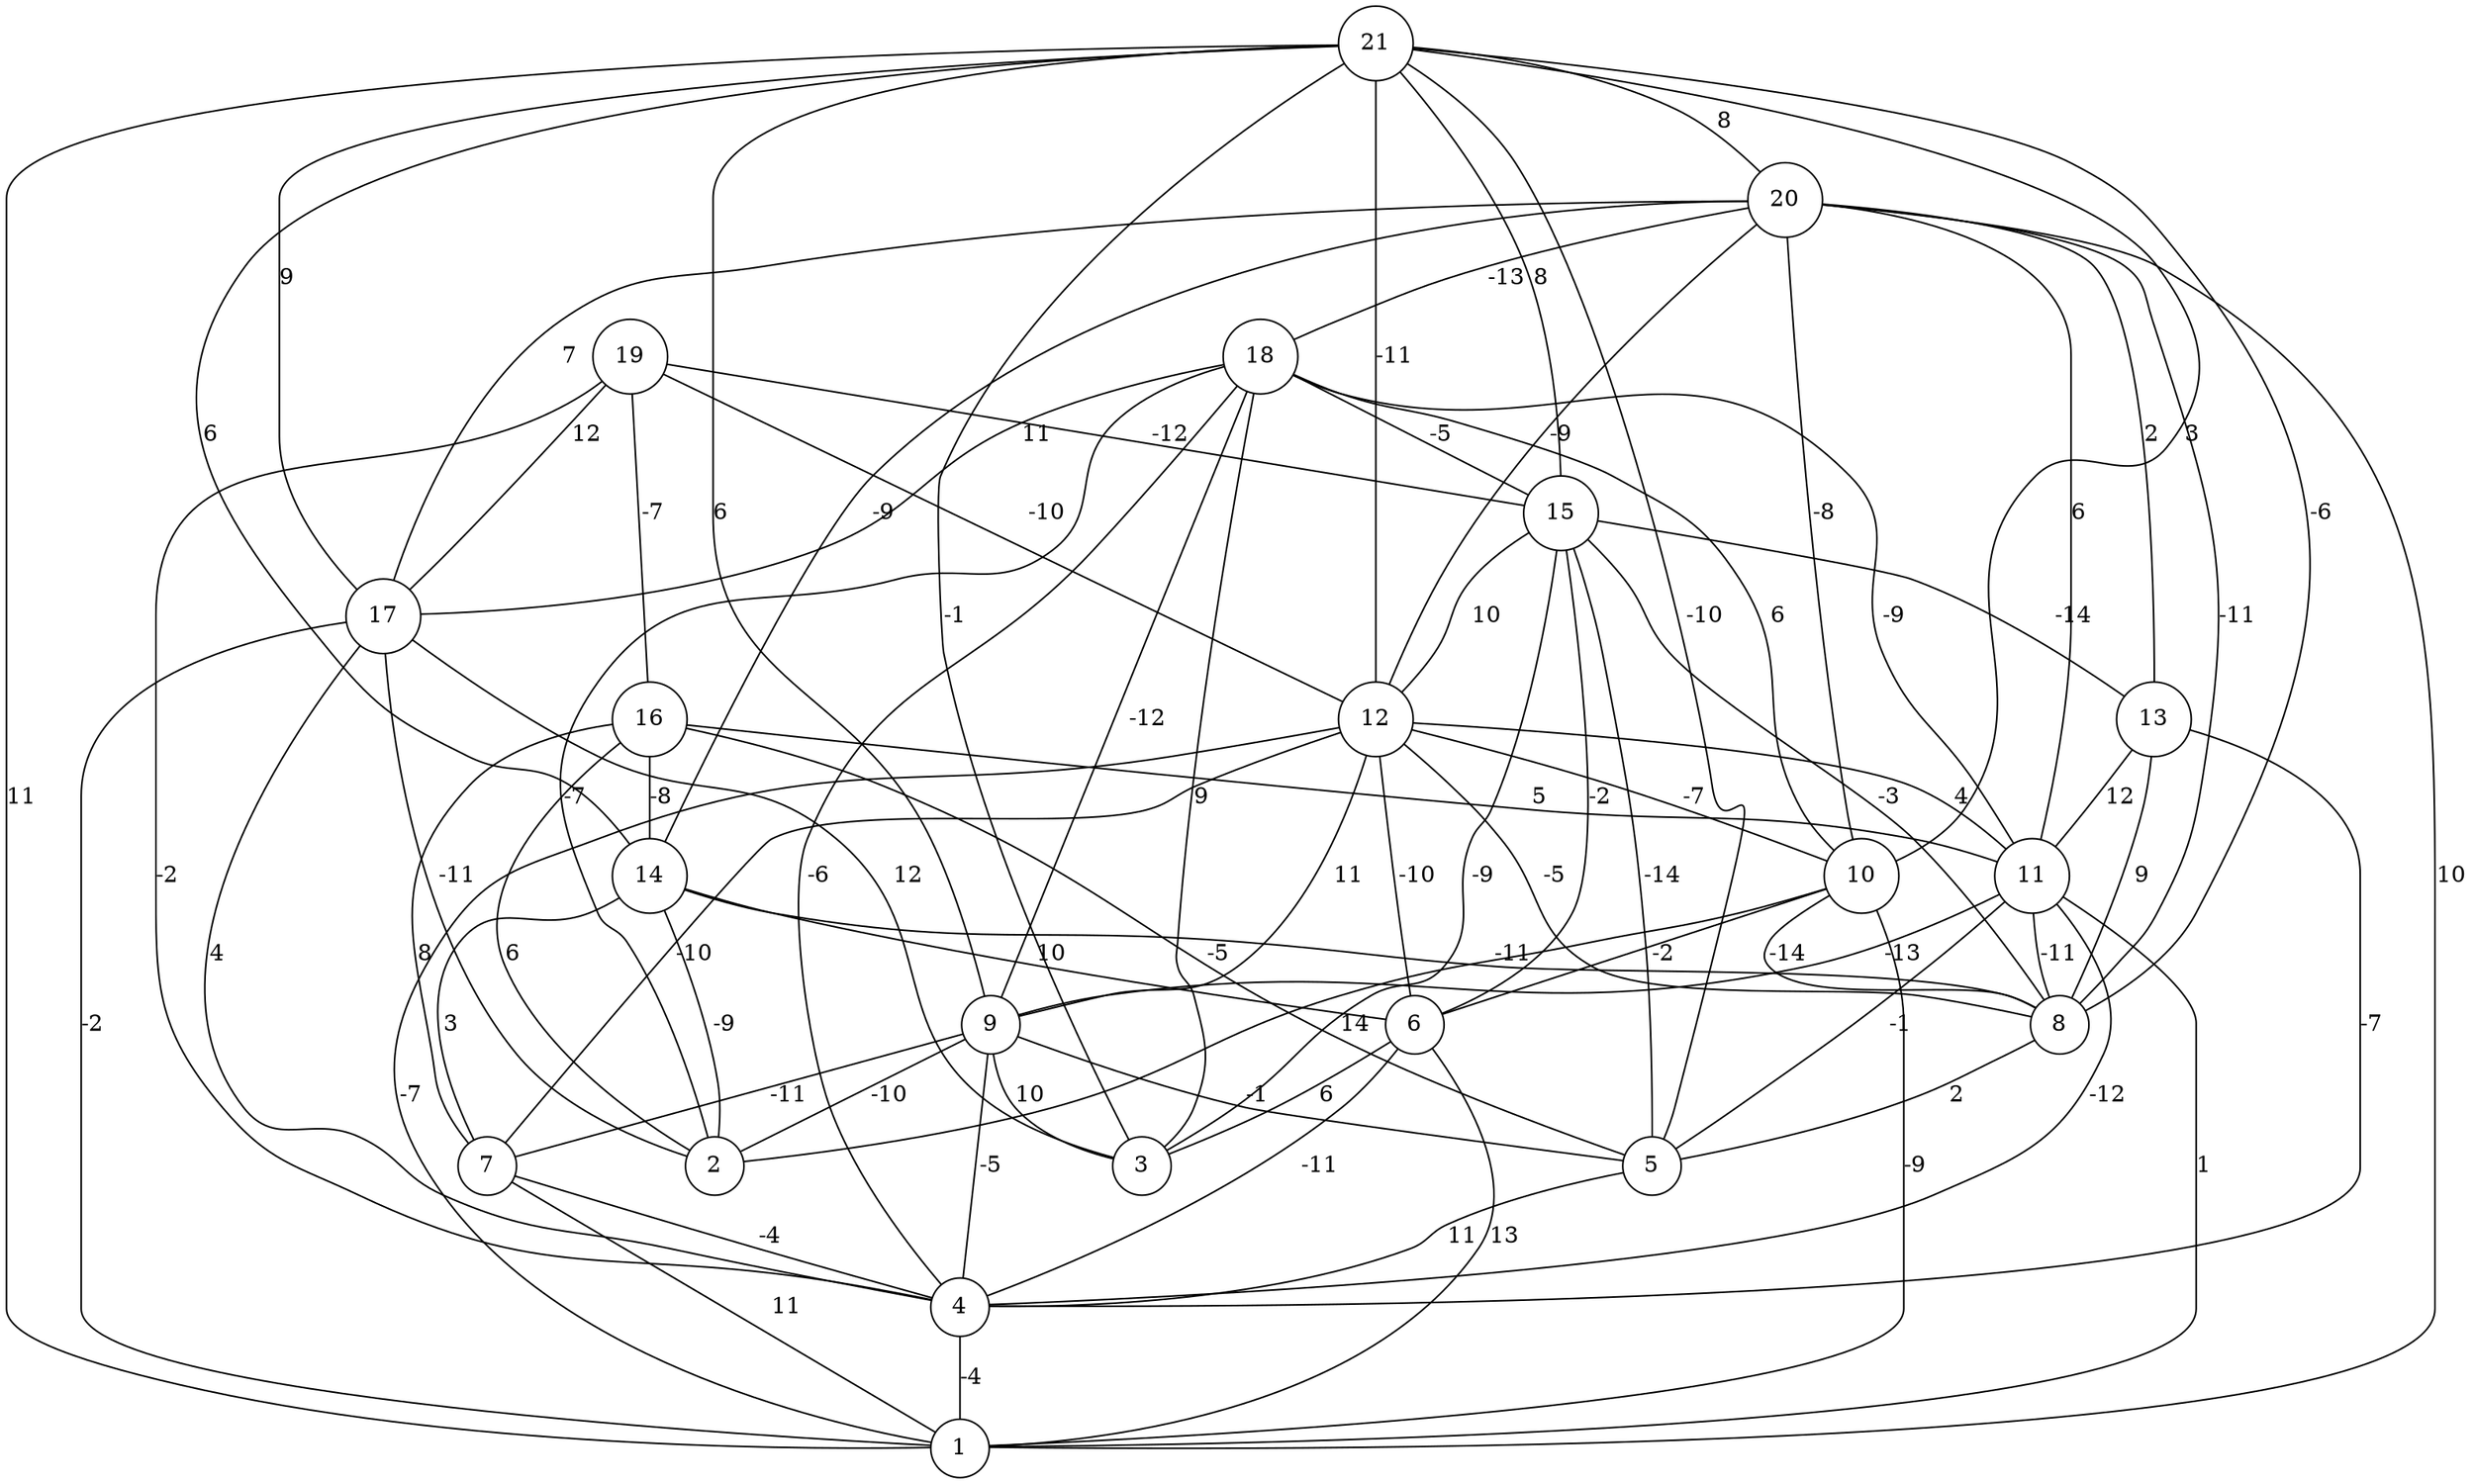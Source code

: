 graph { 
	 fontname="Helvetica,Arial,sans-serif" 
	 node [shape = circle]; 
	 21 -- 1 [label = "11"];
	 21 -- 3 [label = "-1"];
	 21 -- 5 [label = "-10"];
	 21 -- 8 [label = "-6"];
	 21 -- 9 [label = "6"];
	 21 -- 10 [label = "3"];
	 21 -- 12 [label = "-11"];
	 21 -- 14 [label = "6"];
	 21 -- 15 [label = "8"];
	 21 -- 17 [label = "9"];
	 21 -- 20 [label = "8"];
	 20 -- 1 [label = "10"];
	 20 -- 8 [label = "-11"];
	 20 -- 10 [label = "-8"];
	 20 -- 11 [label = "6"];
	 20 -- 12 [label = "-9"];
	 20 -- 13 [label = "2"];
	 20 -- 14 [label = "-9"];
	 20 -- 17 [label = "7"];
	 20 -- 18 [label = "-13"];
	 19 -- 4 [label = "-2"];
	 19 -- 12 [label = "-10"];
	 19 -- 15 [label = "-12"];
	 19 -- 16 [label = "-7"];
	 19 -- 17 [label = "12"];
	 18 -- 2 [label = "-7"];
	 18 -- 3 [label = "9"];
	 18 -- 4 [label = "-6"];
	 18 -- 9 [label = "-12"];
	 18 -- 10 [label = "6"];
	 18 -- 11 [label = "-9"];
	 18 -- 15 [label = "-5"];
	 18 -- 17 [label = "11"];
	 17 -- 1 [label = "-2"];
	 17 -- 2 [label = "-11"];
	 17 -- 3 [label = "12"];
	 17 -- 4 [label = "4"];
	 16 -- 2 [label = "6"];
	 16 -- 5 [label = "-5"];
	 16 -- 7 [label = "8"];
	 16 -- 11 [label = "5"];
	 16 -- 14 [label = "-8"];
	 15 -- 3 [label = "-9"];
	 15 -- 5 [label = "-14"];
	 15 -- 6 [label = "-2"];
	 15 -- 8 [label = "-3"];
	 15 -- 12 [label = "10"];
	 15 -- 13 [label = "-14"];
	 14 -- 2 [label = "-9"];
	 14 -- 6 [label = "10"];
	 14 -- 7 [label = "3"];
	 14 -- 8 [label = "-11"];
	 13 -- 4 [label = "-7"];
	 13 -- 8 [label = "9"];
	 13 -- 11 [label = "12"];
	 12 -- 1 [label = "-7"];
	 12 -- 6 [label = "-10"];
	 12 -- 7 [label = "-10"];
	 12 -- 8 [label = "-5"];
	 12 -- 9 [label = "11"];
	 12 -- 10 [label = "-7"];
	 12 -- 11 [label = "4"];
	 11 -- 1 [label = "1"];
	 11 -- 4 [label = "-12"];
	 11 -- 5 [label = "-1"];
	 11 -- 8 [label = "-11"];
	 11 -- 9 [label = "-13"];
	 10 -- 1 [label = "-9"];
	 10 -- 2 [label = "14"];
	 10 -- 6 [label = "-2"];
	 10 -- 8 [label = "-14"];
	 9 -- 2 [label = "-10"];
	 9 -- 3 [label = "10"];
	 9 -- 4 [label = "-5"];
	 9 -- 5 [label = "-1"];
	 9 -- 7 [label = "-11"];
	 8 -- 5 [label = "2"];
	 7 -- 1 [label = "11"];
	 7 -- 4 [label = "-4"];
	 6 -- 1 [label = "13"];
	 6 -- 3 [label = "6"];
	 6 -- 4 [label = "-11"];
	 5 -- 4 [label = "11"];
	 4 -- 1 [label = "-4"];
	 1;
	 2;
	 3;
	 4;
	 5;
	 6;
	 7;
	 8;
	 9;
	 10;
	 11;
	 12;
	 13;
	 14;
	 15;
	 16;
	 17;
	 18;
	 19;
	 20;
	 21;
}
